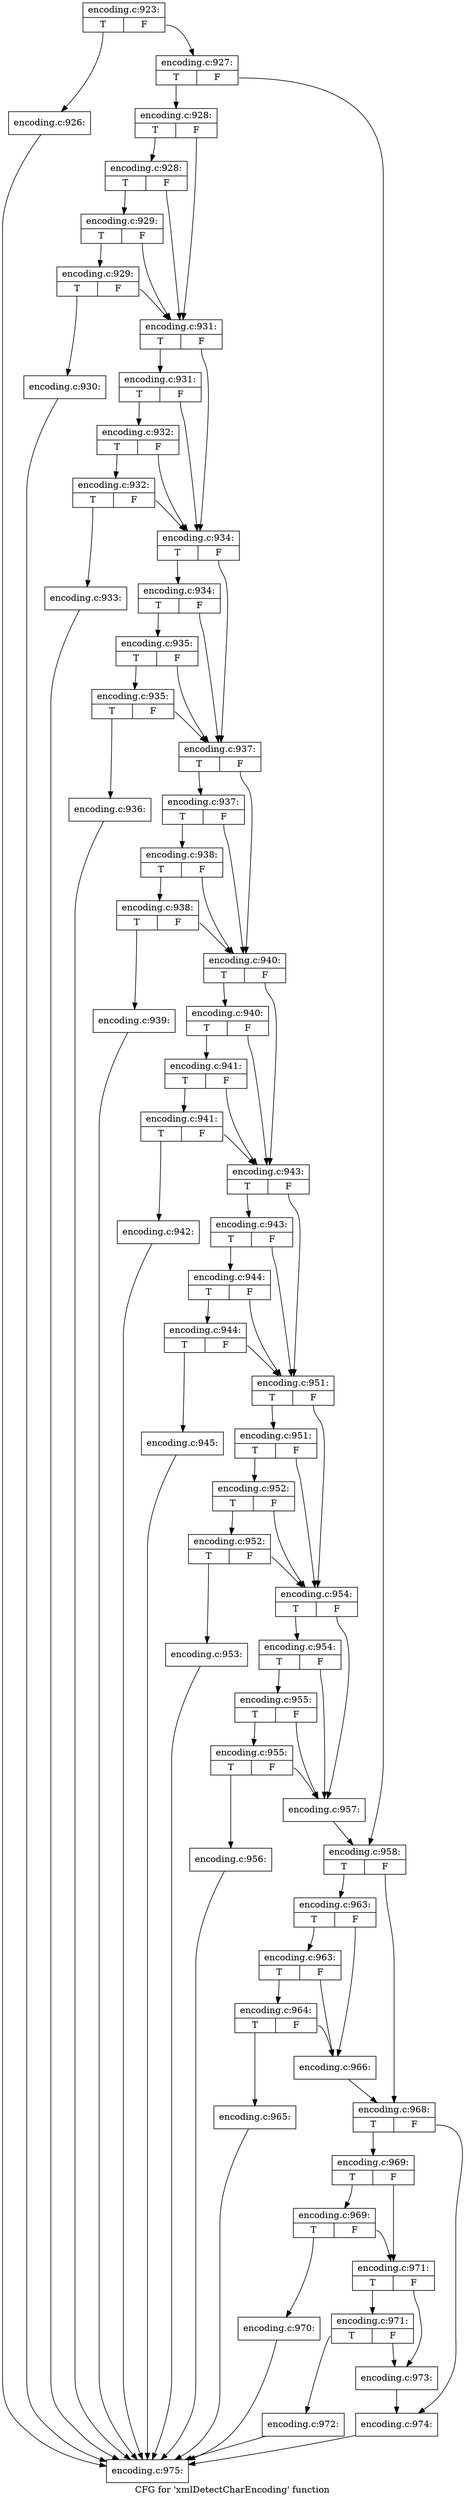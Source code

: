 digraph "CFG for 'xmlDetectCharEncoding' function" {
	label="CFG for 'xmlDetectCharEncoding' function";

	Node0x45f7740 [shape=record,label="{encoding.c:923:|{<s0>T|<s1>F}}"];
	Node0x45f7740:s0 -> Node0x46230f0;
	Node0x45f7740:s1 -> Node0x4624150;
	Node0x46230f0 [shape=record,label="{encoding.c:926:}"];
	Node0x46230f0 -> Node0x461eae0;
	Node0x4624150 [shape=record,label="{encoding.c:927:|{<s0>T|<s1>F}}"];
	Node0x4624150:s0 -> Node0x45fdf80;
	Node0x4624150:s1 -> Node0x4624640;
	Node0x45fdf80 [shape=record,label="{encoding.c:928:|{<s0>T|<s1>F}}"];
	Node0x45fdf80:s0 -> Node0x4624be0;
	Node0x45fdf80:s1 -> Node0x4624a90;
	Node0x4624be0 [shape=record,label="{encoding.c:928:|{<s0>T|<s1>F}}"];
	Node0x4624be0:s0 -> Node0x4624b60;
	Node0x4624be0:s1 -> Node0x4624a90;
	Node0x4624b60 [shape=record,label="{encoding.c:929:|{<s0>T|<s1>F}}"];
	Node0x4624b60:s0 -> Node0x4624ae0;
	Node0x4624b60:s1 -> Node0x4624a90;
	Node0x4624ae0 [shape=record,label="{encoding.c:929:|{<s0>T|<s1>F}}"];
	Node0x4624ae0:s0 -> Node0x4624a40;
	Node0x4624ae0:s1 -> Node0x4624a90;
	Node0x4624a40 [shape=record,label="{encoding.c:930:}"];
	Node0x4624a40 -> Node0x461eae0;
	Node0x4624a90 [shape=record,label="{encoding.c:931:|{<s0>T|<s1>F}}"];
	Node0x4624a90:s0 -> Node0x4625f10;
	Node0x4624a90:s1 -> Node0x4625dc0;
	Node0x4625f10 [shape=record,label="{encoding.c:931:|{<s0>T|<s1>F}}"];
	Node0x4625f10:s0 -> Node0x4625e90;
	Node0x4625f10:s1 -> Node0x4625dc0;
	Node0x4625e90 [shape=record,label="{encoding.c:932:|{<s0>T|<s1>F}}"];
	Node0x4625e90:s0 -> Node0x4625e10;
	Node0x4625e90:s1 -> Node0x4625dc0;
	Node0x4625e10 [shape=record,label="{encoding.c:932:|{<s0>T|<s1>F}}"];
	Node0x4625e10:s0 -> Node0x4625d70;
	Node0x4625e10:s1 -> Node0x4625dc0;
	Node0x4625d70 [shape=record,label="{encoding.c:933:}"];
	Node0x4625d70 -> Node0x461eae0;
	Node0x4625dc0 [shape=record,label="{encoding.c:934:|{<s0>T|<s1>F}}"];
	Node0x4625dc0:s0 -> Node0x46271a0;
	Node0x4625dc0:s1 -> Node0x4627050;
	Node0x46271a0 [shape=record,label="{encoding.c:934:|{<s0>T|<s1>F}}"];
	Node0x46271a0:s0 -> Node0x4627120;
	Node0x46271a0:s1 -> Node0x4627050;
	Node0x4627120 [shape=record,label="{encoding.c:935:|{<s0>T|<s1>F}}"];
	Node0x4627120:s0 -> Node0x46270a0;
	Node0x4627120:s1 -> Node0x4627050;
	Node0x46270a0 [shape=record,label="{encoding.c:935:|{<s0>T|<s1>F}}"];
	Node0x46270a0:s0 -> Node0x4627000;
	Node0x46270a0:s1 -> Node0x4627050;
	Node0x4627000 [shape=record,label="{encoding.c:936:}"];
	Node0x4627000 -> Node0x461eae0;
	Node0x4627050 [shape=record,label="{encoding.c:937:|{<s0>T|<s1>F}}"];
	Node0x4627050:s0 -> Node0x4628430;
	Node0x4627050:s1 -> Node0x46282e0;
	Node0x4628430 [shape=record,label="{encoding.c:937:|{<s0>T|<s1>F}}"];
	Node0x4628430:s0 -> Node0x46283b0;
	Node0x4628430:s1 -> Node0x46282e0;
	Node0x46283b0 [shape=record,label="{encoding.c:938:|{<s0>T|<s1>F}}"];
	Node0x46283b0:s0 -> Node0x4628330;
	Node0x46283b0:s1 -> Node0x46282e0;
	Node0x4628330 [shape=record,label="{encoding.c:938:|{<s0>T|<s1>F}}"];
	Node0x4628330:s0 -> Node0x4628290;
	Node0x4628330:s1 -> Node0x46282e0;
	Node0x4628290 [shape=record,label="{encoding.c:939:}"];
	Node0x4628290 -> Node0x461eae0;
	Node0x46282e0 [shape=record,label="{encoding.c:940:|{<s0>T|<s1>F}}"];
	Node0x46282e0:s0 -> Node0x4629700;
	Node0x46282e0:s1 -> Node0x46295b0;
	Node0x4629700 [shape=record,label="{encoding.c:940:|{<s0>T|<s1>F}}"];
	Node0x4629700:s0 -> Node0x4629680;
	Node0x4629700:s1 -> Node0x46295b0;
	Node0x4629680 [shape=record,label="{encoding.c:941:|{<s0>T|<s1>F}}"];
	Node0x4629680:s0 -> Node0x4629600;
	Node0x4629680:s1 -> Node0x46295b0;
	Node0x4629600 [shape=record,label="{encoding.c:941:|{<s0>T|<s1>F}}"];
	Node0x4629600:s0 -> Node0x4629560;
	Node0x4629600:s1 -> Node0x46295b0;
	Node0x4629560 [shape=record,label="{encoding.c:942:}"];
	Node0x4629560 -> Node0x461eae0;
	Node0x46295b0 [shape=record,label="{encoding.c:943:|{<s0>T|<s1>F}}"];
	Node0x46295b0:s0 -> Node0x462aa90;
	Node0x46295b0:s1 -> Node0x462a940;
	Node0x462aa90 [shape=record,label="{encoding.c:943:|{<s0>T|<s1>F}}"];
	Node0x462aa90:s0 -> Node0x462aa10;
	Node0x462aa90:s1 -> Node0x462a940;
	Node0x462aa10 [shape=record,label="{encoding.c:944:|{<s0>T|<s1>F}}"];
	Node0x462aa10:s0 -> Node0x462a990;
	Node0x462aa10:s1 -> Node0x462a940;
	Node0x462a990 [shape=record,label="{encoding.c:944:|{<s0>T|<s1>F}}"];
	Node0x462a990:s0 -> Node0x462a8f0;
	Node0x462a990:s1 -> Node0x462a940;
	Node0x462a8f0 [shape=record,label="{encoding.c:945:}"];
	Node0x462a8f0 -> Node0x461eae0;
	Node0x462a940 [shape=record,label="{encoding.c:951:|{<s0>T|<s1>F}}"];
	Node0x462a940:s0 -> Node0x462bda0;
	Node0x462a940:s1 -> Node0x462bc50;
	Node0x462bda0 [shape=record,label="{encoding.c:951:|{<s0>T|<s1>F}}"];
	Node0x462bda0:s0 -> Node0x462bd20;
	Node0x462bda0:s1 -> Node0x462bc50;
	Node0x462bd20 [shape=record,label="{encoding.c:952:|{<s0>T|<s1>F}}"];
	Node0x462bd20:s0 -> Node0x462bca0;
	Node0x462bd20:s1 -> Node0x462bc50;
	Node0x462bca0 [shape=record,label="{encoding.c:952:|{<s0>T|<s1>F}}"];
	Node0x462bca0:s0 -> Node0x462bc00;
	Node0x462bca0:s1 -> Node0x462bc50;
	Node0x462bc00 [shape=record,label="{encoding.c:953:}"];
	Node0x462bc00 -> Node0x461eae0;
	Node0x462bc50 [shape=record,label="{encoding.c:954:|{<s0>T|<s1>F}}"];
	Node0x462bc50:s0 -> Node0x462d030;
	Node0x462bc50:s1 -> Node0x462cee0;
	Node0x462d030 [shape=record,label="{encoding.c:954:|{<s0>T|<s1>F}}"];
	Node0x462d030:s0 -> Node0x462cfb0;
	Node0x462d030:s1 -> Node0x462cee0;
	Node0x462cfb0 [shape=record,label="{encoding.c:955:|{<s0>T|<s1>F}}"];
	Node0x462cfb0:s0 -> Node0x462cf30;
	Node0x462cfb0:s1 -> Node0x462cee0;
	Node0x462cf30 [shape=record,label="{encoding.c:955:|{<s0>T|<s1>F}}"];
	Node0x462cf30:s0 -> Node0x462ce90;
	Node0x462cf30:s1 -> Node0x462cee0;
	Node0x462ce90 [shape=record,label="{encoding.c:956:}"];
	Node0x462ce90 -> Node0x461eae0;
	Node0x462cee0 [shape=record,label="{encoding.c:957:}"];
	Node0x462cee0 -> Node0x4624640;
	Node0x4624640 [shape=record,label="{encoding.c:958:|{<s0>T|<s1>F}}"];
	Node0x4624640:s0 -> Node0x462e210;
	Node0x4624640:s1 -> Node0x462e260;
	Node0x462e210 [shape=record,label="{encoding.c:963:|{<s0>T|<s1>F}}"];
	Node0x462e210:s0 -> Node0x462e740;
	Node0x462e210:s1 -> Node0x462e670;
	Node0x462e740 [shape=record,label="{encoding.c:963:|{<s0>T|<s1>F}}"];
	Node0x462e740:s0 -> Node0x462e6c0;
	Node0x462e740:s1 -> Node0x462e670;
	Node0x462e6c0 [shape=record,label="{encoding.c:964:|{<s0>T|<s1>F}}"];
	Node0x462e6c0:s0 -> Node0x462e620;
	Node0x462e6c0:s1 -> Node0x462e670;
	Node0x462e620 [shape=record,label="{encoding.c:965:}"];
	Node0x462e620 -> Node0x461eae0;
	Node0x462e670 [shape=record,label="{encoding.c:966:}"];
	Node0x462e670 -> Node0x462e260;
	Node0x462e260 [shape=record,label="{encoding.c:968:|{<s0>T|<s1>F}}"];
	Node0x462e260:s0 -> Node0x46043c0;
	Node0x462e260:s1 -> Node0x4604410;
	Node0x46043c0 [shape=record,label="{encoding.c:969:|{<s0>T|<s1>F}}"];
	Node0x46043c0:s0 -> Node0x4604870;
	Node0x46043c0:s1 -> Node0x4604820;
	Node0x4604870 [shape=record,label="{encoding.c:969:|{<s0>T|<s1>F}}"];
	Node0x4604870:s0 -> Node0x46047d0;
	Node0x4604870:s1 -> Node0x4604820;
	Node0x46047d0 [shape=record,label="{encoding.c:970:}"];
	Node0x46047d0 -> Node0x461eae0;
	Node0x4604820 [shape=record,label="{encoding.c:971:|{<s0>T|<s1>F}}"];
	Node0x4604820:s0 -> Node0x46052e0;
	Node0x4604820:s1 -> Node0x4605290;
	Node0x46052e0 [shape=record,label="{encoding.c:971:|{<s0>T|<s1>F}}"];
	Node0x46052e0:s0 -> Node0x4605240;
	Node0x46052e0:s1 -> Node0x4605290;
	Node0x4605240 [shape=record,label="{encoding.c:972:}"];
	Node0x4605240 -> Node0x461eae0;
	Node0x4605290 [shape=record,label="{encoding.c:973:}"];
	Node0x4605290 -> Node0x4604410;
	Node0x4604410 [shape=record,label="{encoding.c:974:}"];
	Node0x4604410 -> Node0x461eae0;
	Node0x461eae0 [shape=record,label="{encoding.c:975:}"];
}
